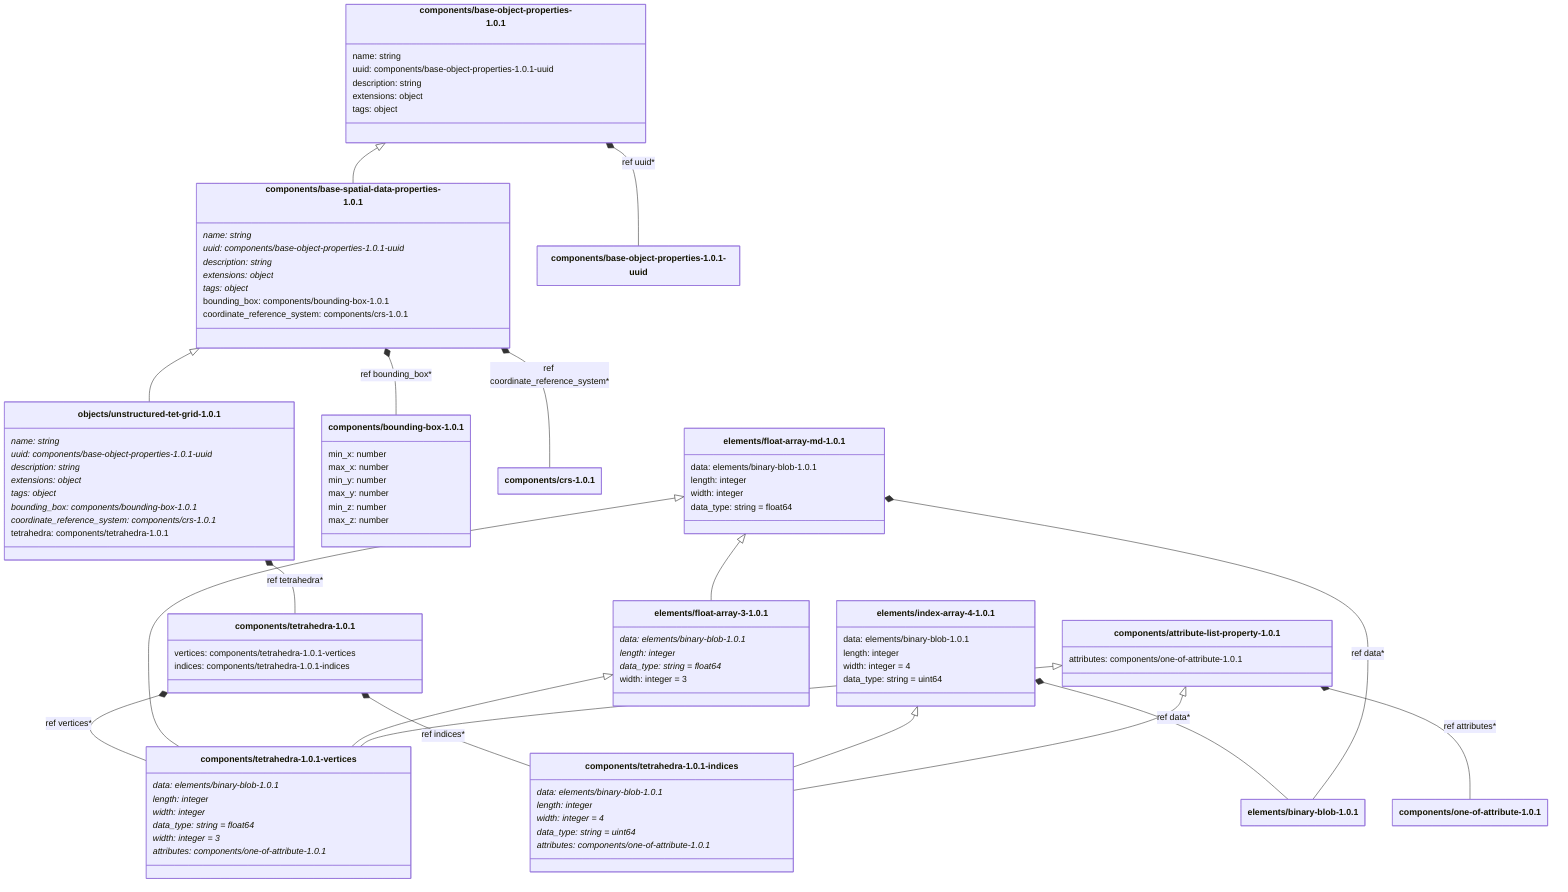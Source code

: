 ---
config:
    class:
        hideEmptyMembersBox: true
---

classDiagram
    class `components/base-object-properties-1.0.1`:::schemaComponent {
        name: string
        uuid: components/base-object-properties-1.0.1-uuid
        description: string
        extensions: object
        tags: object
    }
    class `components/base-spatial-data-properties-1.0.1`:::schemaComponent {
        name: string*
        uuid: components/base-object-properties-1.0.1-uuid*
        description: string*
        extensions: object*
        tags: object*
        bounding_box: components/bounding-box-1.0.1
        coordinate_reference_system: components/crs-1.0.1
    }
    `components/base-object-properties-1.0.1` <|-- `components/base-spatial-data-properties-1.0.1`
    class `objects/unstructured-tet-grid-1.0.1`:::schemaObject {
        name: string*
        uuid: components/base-object-properties-1.0.1-uuid*
        description: string*
        extensions: object*
        tags: object*
        bounding_box: components/bounding-box-1.0.1*
        coordinate_reference_system: components/crs-1.0.1*
        tetrahedra: components/tetrahedra-1.0.1
    }
    `components/base-spatial-data-properties-1.0.1` <|-- `objects/unstructured-tet-grid-1.0.1`
    `components/base-object-properties-1.0.1` *-- `components/base-object-properties-1.0.1-uuid` : ref uuid*
    `components/base-spatial-data-properties-1.0.1` *-- `components/bounding-box-1.0.1` : ref bounding_box*
    `components/base-spatial-data-properties-1.0.1` *-- `components/crs-1.0.1` : ref coordinate_reference_system*
    `objects/unstructured-tet-grid-1.0.1` *-- `components/tetrahedra-1.0.1` : ref tetrahedra*
    class `components/base-object-properties-1.0.1-uuid`:::schemaImplicit {
    }
    class `components/crs-1.0.1`:::schemaComponent {
    }
    class `components/tetrahedra-1.0.1`:::schemaComponent {
        vertices: components/tetrahedra-1.0.1-vertices
        indices: components/tetrahedra-1.0.1-indices
    }
    `components/tetrahedra-1.0.1` *-- `components/tetrahedra-1.0.1-vertices` : ref vertices*
    `components/tetrahedra-1.0.1` *-- `components/tetrahedra-1.0.1-indices` : ref indices*
    class `elements/index-array-4-1.0.1`:::schemaElement {
        data: elements/binary-blob-1.0.1
        length: integer
        width: integer = 4
        data_type: string = uint64
    }
    class `components/attribute-list-property-1.0.1`:::schemaComponent {
        attributes: components/one-of-attribute-1.0.1
    }
    class `components/tetrahedra-1.0.1-indices`:::schemaImplicit {
        data: elements/binary-blob-1.0.1*
        length: integer*
        width: integer = 4*
        data_type: string = uint64*
        attributes: components/one-of-attribute-1.0.1*
    }
    `elements/index-array-4-1.0.1` <|-- `components/tetrahedra-1.0.1-indices`
    `components/attribute-list-property-1.0.1` <|-- `components/tetrahedra-1.0.1-indices`
    `elements/index-array-4-1.0.1` *-- `elements/binary-blob-1.0.1` : ref data*
    `components/attribute-list-property-1.0.1` *-- `components/one-of-attribute-1.0.1` : ref attributes*
    class `components/one-of-attribute-1.0.1`:::schemaComponent {
    }
    class `elements/binary-blob-1.0.1`:::schemaElement {
    }
    class `elements/float-array-md-1.0.1`:::schemaElement {
        data: elements/binary-blob-1.0.1
        length: integer
        width: integer
        data_type: string = float64
    }
    class `elements/float-array-3-1.0.1`:::schemaElement {
        data: elements/binary-blob-1.0.1*
        length: integer*
        data_type: string = float64*
        width: integer = 3
    }
    `elements/float-array-md-1.0.1` <|-- `elements/float-array-3-1.0.1`
    class `components/tetrahedra-1.0.1-vertices`:::schemaImplicit {
        data: elements/binary-blob-1.0.1*
        length: integer*
        width: integer*
        data_type: string = float64*
        width: integer = 3*
        attributes: components/one-of-attribute-1.0.1*
    }
    `elements/float-array-md-1.0.1` <|-- `components/tetrahedra-1.0.1-vertices`
    `elements/float-array-3-1.0.1` <|-- `components/tetrahedra-1.0.1-vertices`
    `components/attribute-list-property-1.0.1` <|-- `components/tetrahedra-1.0.1-vertices`
    `elements/float-array-md-1.0.1` *-- `elements/binary-blob-1.0.1` : ref data*
    class `components/bounding-box-1.0.1`:::schemaComponent {
        min_x: number
        max_x: number
        min_y: number
        max_y: number
        min_z: number
        max_z: number
    }
